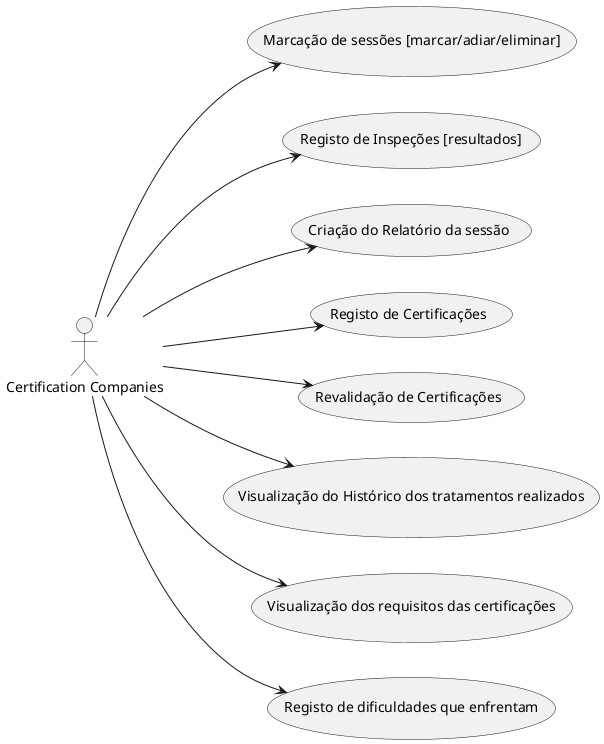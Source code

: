 @startuml UseCaseDiagram

left to right direction

:Certification Companies: as cc

(Marcação de sessões [marcar/adiar/eliminar]) as uc1
(Registo de Inspeções [resultados]) as uc2
(Criação do Relatório da sessão) as uc3
(Registo de Certificações) as uc4
(Revalidação de Certificações) as uc5
(Visualização do Histórico dos tratamentos realizados) as uc6
(Visualização dos requisitos das certificações) as uc7
(Registo de dificuldades que enfrentam) as uc8

cc --> uc1
cc --> uc2
cc --> uc3
cc --> uc4
cc --> uc5
cc --> uc6
cc --> uc7
cc --> uc8

@enduml
